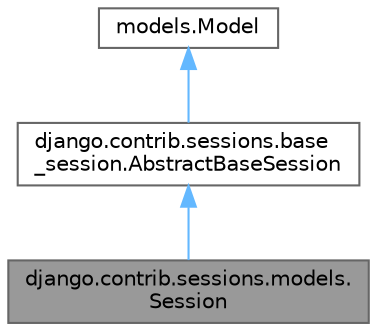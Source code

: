 digraph "django.contrib.sessions.models.Session"
{
 // LATEX_PDF_SIZE
  bgcolor="transparent";
  edge [fontname=Helvetica,fontsize=10,labelfontname=Helvetica,labelfontsize=10];
  node [fontname=Helvetica,fontsize=10,shape=box,height=0.2,width=0.4];
  Node1 [id="Node000001",label="django.contrib.sessions.models.\lSession",height=0.2,width=0.4,color="gray40", fillcolor="grey60", style="filled", fontcolor="black",tooltip=" "];
  Node2 -> Node1 [id="edge3_Node000001_Node000002",dir="back",color="steelblue1",style="solid",tooltip=" "];
  Node2 [id="Node000002",label="django.contrib.sessions.base\l_session.AbstractBaseSession",height=0.2,width=0.4,color="gray40", fillcolor="white", style="filled",URL="$classdjango_1_1contrib_1_1sessions_1_1base__session_1_1AbstractBaseSession.html",tooltip=" "];
  Node3 -> Node2 [id="edge4_Node000002_Node000003",dir="back",color="steelblue1",style="solid",tooltip=" "];
  Node3 [id="Node000003",label="models.Model",height=0.2,width=0.4,color="gray40", fillcolor="white", style="filled",tooltip=" "];
}
